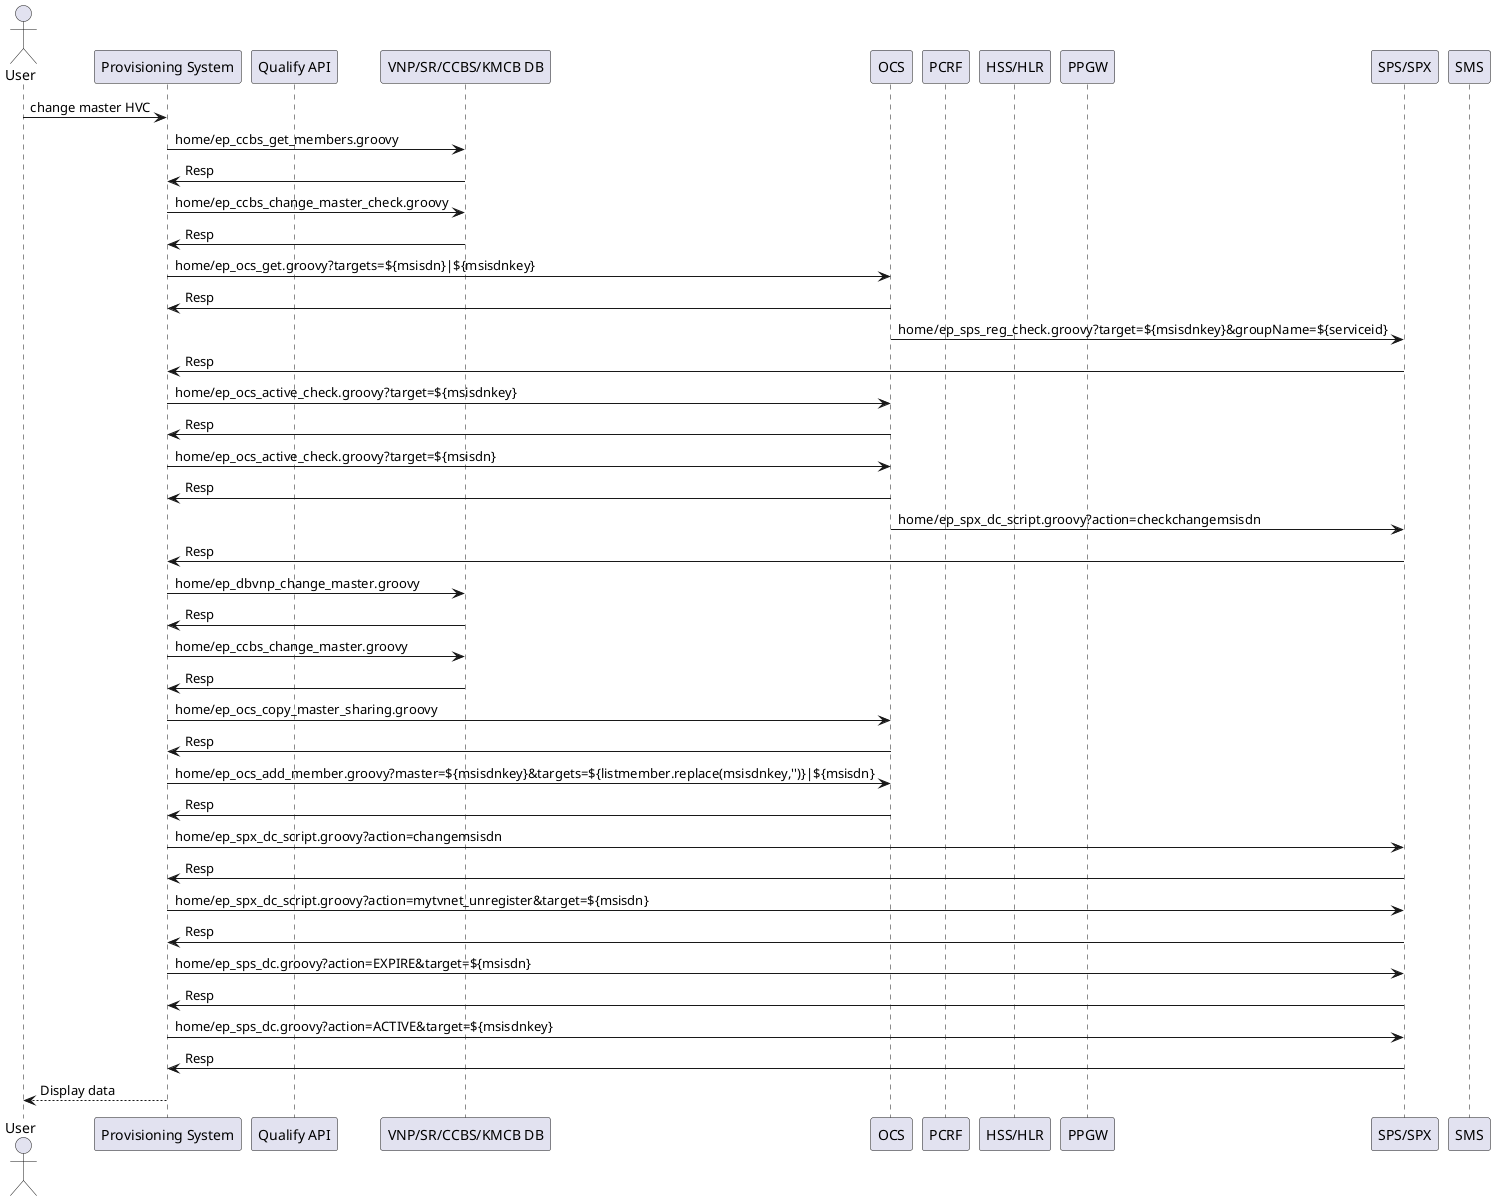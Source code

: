 @startuml
actor User
participant "Provisioning System" as pro
participant "Qualify API" as qAPI
participant "VNP/SR/CCBS/KMCB DB" as db
participant "OCS" as ocs
participant "PCRF" as pcrf
participant "HSS/HLR" as hss
participant "PPGW" as ppgw
participant "SPS/SPX" as sps
participant "SMS" as sms

User -> pro: change master HVC
pro -> db: home/ep_ccbs_get_members.groovy
db -> pro: Resp

pro -> db: home/ep_ccbs_change_master_check.groovy
db -> pro: Resp

pro -> ocs: home/ep_ocs_get.groovy?targets=${msisdn}|${msisdnkey}
ocs -> pro: Resp

ocs -> sps: home/ep_sps_reg_check.groovy?target=${msisdnkey}&groupName=${serviceid}
sps -> pro: Resp

pro -> ocs: home/ep_ocs_active_check.groovy?target=${msisdnkey}
ocs -> pro: Resp

pro -> ocs: home/ep_ocs_active_check.groovy?target=${msisdn}
ocs -> pro: Resp

ocs -> sps: home/ep_spx_dc_script.groovy?action=checkchangemsisdn
sps -> pro: Resp

pro -> db: home/ep_dbvnp_change_master.groovy
db -> pro: Resp

pro -> db: home/ep_ccbs_change_master.groovy
db -> pro: Resp

pro -> ocs: home/ep_ocs_copy_master_sharing.groovy
ocs -> pro: Resp

pro -> ocs: home/ep_ocs_add_member.groovy?master=${msisdnkey}&targets=${listmember.replace(msisdnkey,'')}|${msisdn}
ocs -> pro: Resp

pro -> sps: home/ep_spx_dc_script.groovy?action=changemsisdn
sps -> pro: Resp

pro -> sps: home/ep_spx_dc_script.groovy?action=mytvnet_unregister&target=${msisdn}
sps -> pro: Resp

pro -> sps: home/ep_sps_dc.groovy?action=EXPIRE&target=${msisdn}
sps -> pro: Resp

pro -> sps: home/ep_sps_dc.groovy?action=ACTIVE&target=${msisdnkey}
sps -> pro: Resp

pro --> User: Display data
@enduml
